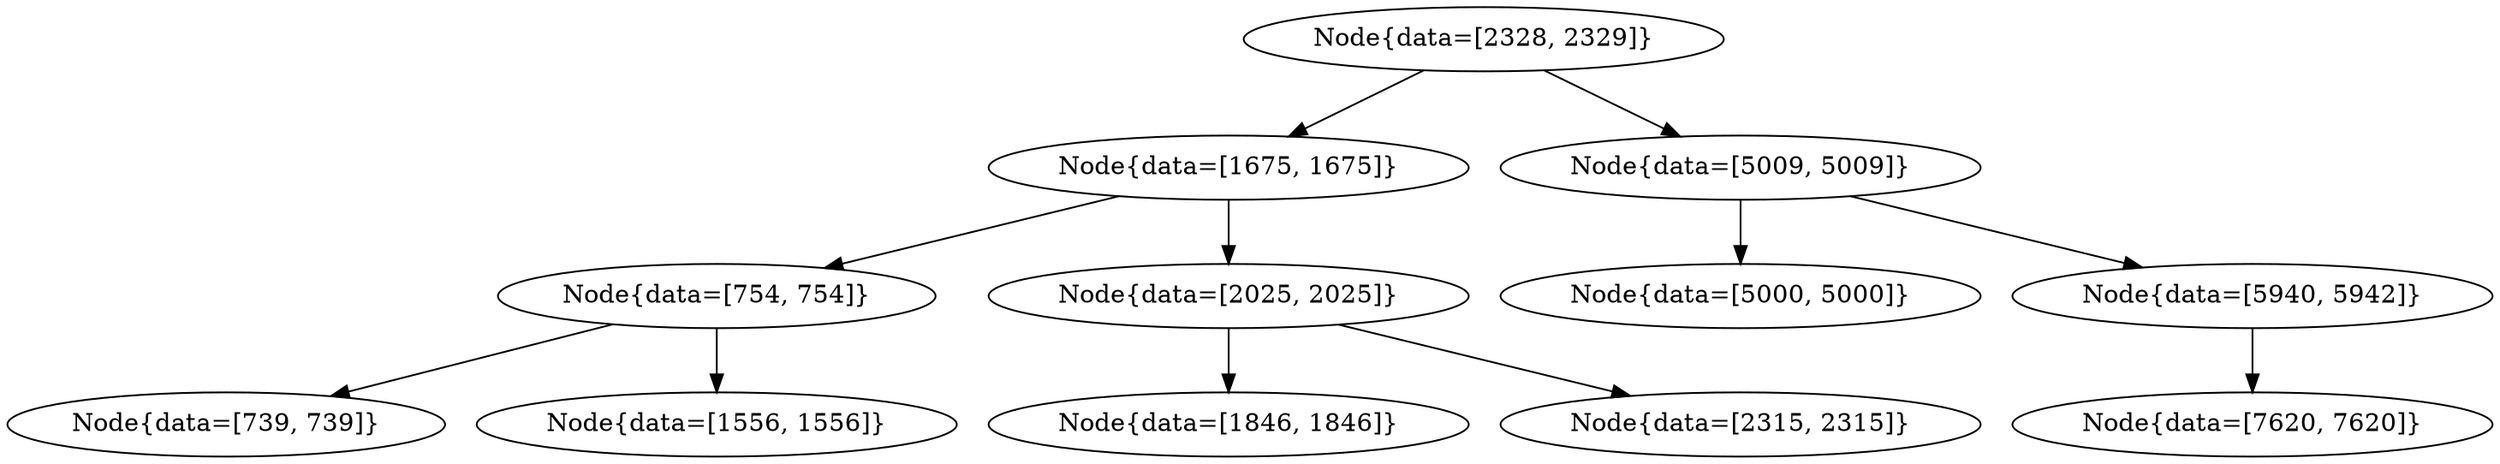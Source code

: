 digraph G{
581486647 [label="Node{data=[2328, 2329]}"]
581486647 -> 1599695386
1599695386 [label="Node{data=[1675, 1675]}"]
1599695386 -> 1654094587
1654094587 [label="Node{data=[754, 754]}"]
1654094587 -> 334348732
334348732 [label="Node{data=[739, 739]}"]
1654094587 -> 2002799238
2002799238 [label="Node{data=[1556, 1556]}"]
1599695386 -> 1677584330
1677584330 [label="Node{data=[2025, 2025]}"]
1677584330 -> 979634668
979634668 [label="Node{data=[1846, 1846]}"]
1677584330 -> 1199169341
1199169341 [label="Node{data=[2315, 2315]}"]
581486647 -> 850958638
850958638 [label="Node{data=[5009, 5009]}"]
850958638 -> 1056439044
1056439044 [label="Node{data=[5000, 5000]}"]
850958638 -> 608616031
608616031 [label="Node{data=[5940, 5942]}"]
608616031 -> 760159709
760159709 [label="Node{data=[7620, 7620]}"]
}